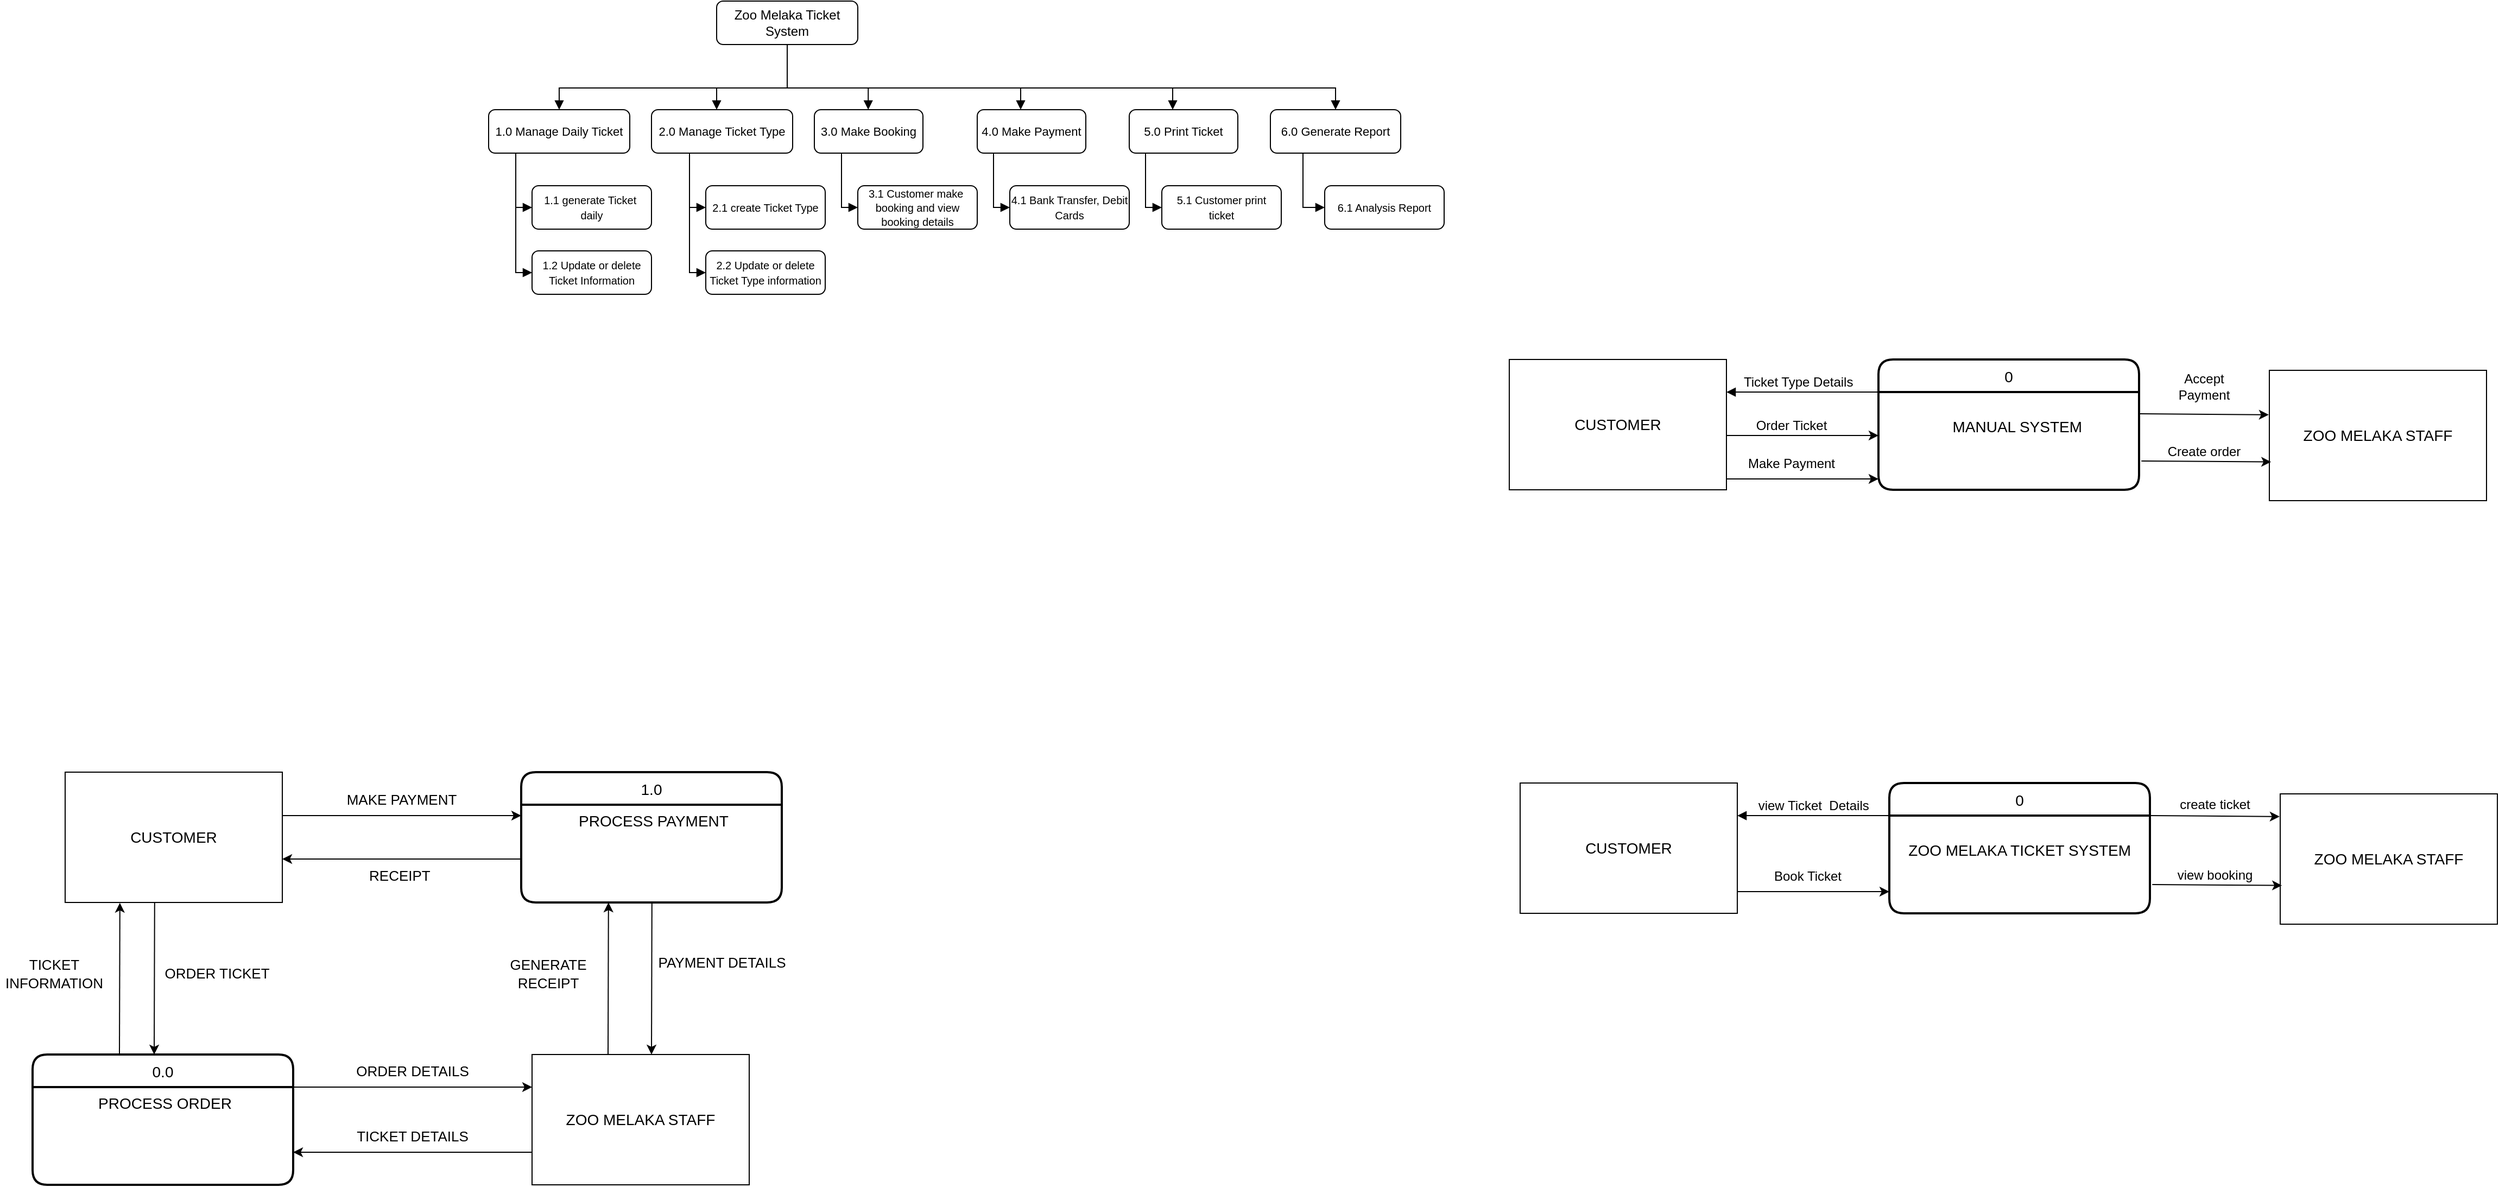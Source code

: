 <mxfile version="16.2.7" type="github">
  <diagram id="TOsZEdzZp91fuENZdWgG" name="Page-1">
    <mxGraphModel dx="2588" dy="969" grid="1" gridSize="10" guides="1" tooltips="1" connect="1" arrows="1" fold="1" page="1" pageScale="1" pageWidth="850" pageHeight="1100" math="0" shadow="0">
      <root>
        <mxCell id="0" />
        <mxCell id="1" parent="0" />
        <mxCell id="eIKXC1qmkzRRXaIxY2Rm-1" value="Zoo Melaka Ticket System" style="rounded=1;whiteSpace=wrap;html=1;" parent="1" vertex="1">
          <mxGeometry x="270" y="30" width="130" height="40" as="geometry" />
        </mxCell>
        <mxCell id="eIKXC1qmkzRRXaIxY2Rm-6" value="&lt;font style=&quot;font-size: 11px&quot;&gt;6.0 Generate Report&lt;/font&gt;" style="whiteSpace=wrap;html=1;align=center;verticalAlign=middle;treeFolding=1;treeMoving=1;newEdgeStyle={&quot;edgeStyle&quot;:&quot;elbowEdgeStyle&quot;,&quot;startArrow&quot;:&quot;none&quot;,&quot;endArrow&quot;:&quot;none&quot;};rounded=1;" parent="1" vertex="1">
          <mxGeometry x="780" y="130" width="120" height="40" as="geometry" />
        </mxCell>
        <mxCell id="eIKXC1qmkzRRXaIxY2Rm-7" value="" style="edgeStyle=elbowEdgeStyle;elbow=vertical;startArrow=none;endArrow=block;rounded=0;exitX=0.5;exitY=1;exitDx=0;exitDy=0;endFill=1;" parent="1" source="eIKXC1qmkzRRXaIxY2Rm-1" target="eIKXC1qmkzRRXaIxY2Rm-6" edge="1">
          <mxGeometry relative="1" as="geometry">
            <mxPoint x="375" y="100" as="sourcePoint" />
            <Array as="points">
              <mxPoint x="410" y="110" />
              <mxPoint x="780" y="110" />
              <mxPoint x="445" y="105" />
            </Array>
          </mxGeometry>
        </mxCell>
        <mxCell id="eIKXC1qmkzRRXaIxY2Rm-8" value="&lt;p style=&quot;line-height: 1.4&quot;&gt;&lt;font style=&quot;font-size: 11px&quot;&gt;4.0 Make Payment&lt;/font&gt;&lt;/p&gt;" style="whiteSpace=wrap;html=1;align=center;verticalAlign=middle;treeFolding=1;treeMoving=1;newEdgeStyle={&quot;edgeStyle&quot;:&quot;elbowEdgeStyle&quot;,&quot;startArrow&quot;:&quot;none&quot;,&quot;endArrow&quot;:&quot;none&quot;};rounded=1;" parent="1" vertex="1">
          <mxGeometry x="510" y="130" width="100" height="40" as="geometry" />
        </mxCell>
        <mxCell id="eIKXC1qmkzRRXaIxY2Rm-10" value="&lt;p style=&quot;line-height: 1.4&quot;&gt;&lt;font style=&quot;font-size: 11px&quot;&gt;3.0 Make Booking&lt;/font&gt;&lt;/p&gt;" style="whiteSpace=wrap;html=1;align=center;verticalAlign=middle;treeFolding=1;treeMoving=1;newEdgeStyle={&quot;edgeStyle&quot;:&quot;elbowEdgeStyle&quot;,&quot;startArrow&quot;:&quot;none&quot;,&quot;endArrow&quot;:&quot;none&quot;};rounded=1;" parent="1" vertex="1">
          <mxGeometry x="360" y="130" width="100" height="40" as="geometry" />
        </mxCell>
        <mxCell id="eIKXC1qmkzRRXaIxY2Rm-11" value="" style="elbow=vertical;startArrow=none;endArrow=block;rounded=0;endFill=1;" parent="1" edge="1">
          <mxGeometry relative="1" as="geometry">
            <mxPoint x="409.62" y="110" as="sourcePoint" />
            <mxPoint x="409.62" y="130" as="targetPoint" />
          </mxGeometry>
        </mxCell>
        <mxCell id="eIKXC1qmkzRRXaIxY2Rm-12" value="&lt;p style=&quot;line-height: 1.4&quot;&gt;&lt;font style=&quot;font-size: 11px&quot;&gt;2.0 Manage Ticket Type&lt;/font&gt;&lt;/p&gt;" style="whiteSpace=wrap;html=1;align=center;verticalAlign=middle;treeFolding=1;treeMoving=1;newEdgeStyle={&quot;edgeStyle&quot;:&quot;elbowEdgeStyle&quot;,&quot;startArrow&quot;:&quot;none&quot;,&quot;endArrow&quot;:&quot;none&quot;};rounded=1;" parent="1" vertex="1">
          <mxGeometry x="210" y="130" width="130" height="40" as="geometry" />
        </mxCell>
        <mxCell id="eIKXC1qmkzRRXaIxY2Rm-13" value="" style="elbow=vertical;startArrow=none;endArrow=block;rounded=0;endFill=1;" parent="1" edge="1">
          <mxGeometry relative="1" as="geometry">
            <mxPoint x="270.0" y="110.0" as="sourcePoint" />
            <mxPoint x="270.0" y="130.0" as="targetPoint" />
          </mxGeometry>
        </mxCell>
        <mxCell id="eIKXC1qmkzRRXaIxY2Rm-14" value="&lt;p style=&quot;line-height: 1.4&quot;&gt;&lt;font style=&quot;font-size: 11px&quot;&gt;1.0 Manage Daily Ticket&lt;/font&gt;&lt;/p&gt;" style="whiteSpace=wrap;html=1;align=center;verticalAlign=middle;treeFolding=1;treeMoving=1;newEdgeStyle={&quot;edgeStyle&quot;:&quot;elbowEdgeStyle&quot;,&quot;startArrow&quot;:&quot;none&quot;,&quot;endArrow&quot;:&quot;none&quot;};rounded=1;" parent="1" vertex="1">
          <mxGeometry x="60" y="130" width="130" height="40" as="geometry" />
        </mxCell>
        <mxCell id="eIKXC1qmkzRRXaIxY2Rm-16" value="" style="edgeStyle=elbowEdgeStyle;elbow=vertical;startArrow=none;endArrow=block;rounded=0;fontSize=11;exitX=0.5;exitY=1;exitDx=0;exitDy=0;endFill=1;" parent="1" source="eIKXC1qmkzRRXaIxY2Rm-1" target="eIKXC1qmkzRRXaIxY2Rm-14" edge="1">
          <mxGeometry relative="1" as="geometry">
            <mxPoint x="309.52" y="70.0" as="sourcePoint" />
            <mxPoint x="-60" y="130" as="targetPoint" />
            <Array as="points">
              <mxPoint x="330" y="110" />
              <mxPoint x="370" y="110" />
              <mxPoint x="310" y="110" />
              <mxPoint x="240" y="110" />
              <mxPoint x="220" y="100" />
            </Array>
          </mxGeometry>
        </mxCell>
        <mxCell id="eIKXC1qmkzRRXaIxY2Rm-18" value="&lt;font style=&quot;font-size: 10px&quot;&gt;4.1 Bank Transfer, Debit Cards&lt;/font&gt;" style="whiteSpace=wrap;html=1;align=center;verticalAlign=middle;treeFolding=1;treeMoving=1;newEdgeStyle={&quot;edgeStyle&quot;:&quot;elbowEdgeStyle&quot;,&quot;startArrow&quot;:&quot;none&quot;,&quot;endArrow&quot;:&quot;none&quot;};rounded=1;fontSize=11;" parent="1" vertex="1">
          <mxGeometry x="540" y="200" width="110" height="40" as="geometry" />
        </mxCell>
        <mxCell id="eIKXC1qmkzRRXaIxY2Rm-20" value="&lt;font style=&quot;font-size: 10px&quot;&gt;6.1 Analysis Report&lt;/font&gt;" style="whiteSpace=wrap;html=1;align=center;verticalAlign=middle;treeFolding=1;treeMoving=1;newEdgeStyle={&quot;edgeStyle&quot;:&quot;elbowEdgeStyle&quot;,&quot;startArrow&quot;:&quot;none&quot;,&quot;endArrow&quot;:&quot;none&quot;};rounded=1;fontSize=11;" parent="1" vertex="1">
          <mxGeometry x="830" y="200" width="110" height="40" as="geometry" />
        </mxCell>
        <mxCell id="eIKXC1qmkzRRXaIxY2Rm-21" value="" style="edgeStyle=elbowEdgeStyle;elbow=vertical;startArrow=none;endArrow=block;rounded=0;fontSize=11;endFill=1;" parent="1" edge="1">
          <mxGeometry relative="1" as="geometry">
            <mxPoint x="810" y="170" as="sourcePoint" />
            <mxPoint x="830" y="220" as="targetPoint" />
            <Array as="points">
              <mxPoint x="790" y="220" />
            </Array>
          </mxGeometry>
        </mxCell>
        <mxCell id="eIKXC1qmkzRRXaIxY2Rm-22" value="&lt;font style=&quot;font-size: 10px&quot;&gt;3.1 Customer make&amp;nbsp; booking and view booking details&lt;/font&gt;" style="whiteSpace=wrap;html=1;align=center;verticalAlign=middle;treeFolding=1;treeMoving=1;newEdgeStyle={&quot;edgeStyle&quot;:&quot;elbowEdgeStyle&quot;,&quot;startArrow&quot;:&quot;none&quot;,&quot;endArrow&quot;:&quot;none&quot;};rounded=1;fontSize=11;" parent="1" vertex="1">
          <mxGeometry x="400" y="200" width="110" height="40" as="geometry" />
        </mxCell>
        <mxCell id="eIKXC1qmkzRRXaIxY2Rm-23" value="" style="elbow=vertical;startArrow=none;endArrow=block;rounded=0;endFill=1;" parent="1" edge="1">
          <mxGeometry relative="1" as="geometry">
            <mxPoint x="550" y="110" as="sourcePoint" />
            <mxPoint x="550" y="130" as="targetPoint" />
            <Array as="points">
              <mxPoint x="550" y="120" />
            </Array>
          </mxGeometry>
        </mxCell>
        <mxCell id="eIKXC1qmkzRRXaIxY2Rm-24" value="" style="edgeStyle=elbowEdgeStyle;elbow=vertical;startArrow=none;endArrow=block;rounded=0;fontSize=11;endFill=1;" parent="1" edge="1">
          <mxGeometry relative="1" as="geometry">
            <mxPoint x="525.0" y="170" as="sourcePoint" />
            <mxPoint x="540" y="220" as="targetPoint" />
            <Array as="points">
              <mxPoint x="505" y="220" />
            </Array>
          </mxGeometry>
        </mxCell>
        <mxCell id="eIKXC1qmkzRRXaIxY2Rm-25" value="" style="edgeStyle=elbowEdgeStyle;elbow=vertical;startArrow=none;endArrow=block;rounded=0;fontSize=11;endFill=1;" parent="1" edge="1">
          <mxGeometry relative="1" as="geometry">
            <mxPoint x="385" y="170" as="sourcePoint" />
            <mxPoint x="400" y="220" as="targetPoint" />
            <Array as="points">
              <mxPoint x="365" y="220" />
            </Array>
          </mxGeometry>
        </mxCell>
        <mxCell id="eIKXC1qmkzRRXaIxY2Rm-29" value="&lt;p style=&quot;line-height: 1.4&quot;&gt;&lt;font style=&quot;font-size: 11px&quot;&gt;5.0 Print Ticket&lt;/font&gt;&lt;/p&gt;" style="whiteSpace=wrap;html=1;align=center;verticalAlign=middle;treeFolding=1;treeMoving=1;newEdgeStyle={&quot;edgeStyle&quot;:&quot;elbowEdgeStyle&quot;,&quot;startArrow&quot;:&quot;none&quot;,&quot;endArrow&quot;:&quot;none&quot;};rounded=1;" parent="1" vertex="1">
          <mxGeometry x="650" y="130" width="100" height="40" as="geometry" />
        </mxCell>
        <mxCell id="eIKXC1qmkzRRXaIxY2Rm-30" value="&lt;font style=&quot;font-size: 10px&quot;&gt;5.1 Customer print ticket&lt;/font&gt;" style="whiteSpace=wrap;html=1;align=center;verticalAlign=middle;treeFolding=1;treeMoving=1;newEdgeStyle={&quot;edgeStyle&quot;:&quot;elbowEdgeStyle&quot;,&quot;startArrow&quot;:&quot;none&quot;,&quot;endArrow&quot;:&quot;none&quot;};rounded=1;fontSize=11;" parent="1" vertex="1">
          <mxGeometry x="680" y="200" width="110" height="40" as="geometry" />
        </mxCell>
        <mxCell id="eIKXC1qmkzRRXaIxY2Rm-31" value="" style="edgeStyle=elbowEdgeStyle;elbow=vertical;startArrow=none;endArrow=block;rounded=0;fontSize=11;endFill=1;" parent="1" edge="1">
          <mxGeometry relative="1" as="geometry">
            <mxPoint x="665" y="170" as="sourcePoint" />
            <mxPoint x="680" y="220" as="targetPoint" />
            <Array as="points">
              <mxPoint x="645" y="220" />
            </Array>
          </mxGeometry>
        </mxCell>
        <mxCell id="eIKXC1qmkzRRXaIxY2Rm-32" value="" style="elbow=vertical;startArrow=none;endArrow=block;rounded=0;endFill=1;" parent="1" edge="1">
          <mxGeometry relative="1" as="geometry">
            <mxPoint x="690" y="110.0" as="sourcePoint" />
            <mxPoint x="690" y="130.0" as="targetPoint" />
            <Array as="points">
              <mxPoint x="690" y="120" />
            </Array>
          </mxGeometry>
        </mxCell>
        <mxCell id="eIKXC1qmkzRRXaIxY2Rm-33" value="&lt;font style=&quot;font-size: 10px&quot;&gt;2.1 create Ticket Type&lt;/font&gt;" style="whiteSpace=wrap;html=1;align=center;verticalAlign=middle;treeFolding=1;treeMoving=1;newEdgeStyle={&quot;edgeStyle&quot;:&quot;elbowEdgeStyle&quot;,&quot;startArrow&quot;:&quot;none&quot;,&quot;endArrow&quot;:&quot;none&quot;};rounded=1;fontSize=11;" parent="1" vertex="1">
          <mxGeometry x="260" y="200" width="110" height="40" as="geometry" />
        </mxCell>
        <mxCell id="eIKXC1qmkzRRXaIxY2Rm-35" value="&lt;font style=&quot;font-size: 10px&quot;&gt;2.2 Update or delete Ticket Type information&lt;/font&gt;" style="whiteSpace=wrap;html=1;align=center;verticalAlign=middle;treeFolding=1;treeMoving=1;newEdgeStyle={&quot;edgeStyle&quot;:&quot;elbowEdgeStyle&quot;,&quot;startArrow&quot;:&quot;none&quot;,&quot;endArrow&quot;:&quot;none&quot;};rounded=1;fontSize=11;" parent="1" vertex="1">
          <mxGeometry x="260" y="260" width="110" height="40" as="geometry" />
        </mxCell>
        <mxCell id="eIKXC1qmkzRRXaIxY2Rm-36" value="" style="edgeStyle=elbowEdgeStyle;elbow=vertical;startArrow=none;endArrow=block;rounded=0;fontSize=11;endFill=1;" parent="1" edge="1">
          <mxGeometry relative="1" as="geometry">
            <mxPoint x="245" y="220" as="sourcePoint" />
            <mxPoint x="260" y="280" as="targetPoint" />
            <Array as="points">
              <mxPoint x="225" y="280" />
            </Array>
          </mxGeometry>
        </mxCell>
        <mxCell id="eIKXC1qmkzRRXaIxY2Rm-40" value="" style="edgeStyle=elbowEdgeStyle;elbow=vertical;startArrow=none;endArrow=block;rounded=0;fontSize=11;endFill=1;" parent="1" edge="1">
          <mxGeometry relative="1" as="geometry">
            <mxPoint x="245" y="170" as="sourcePoint" />
            <mxPoint x="260" y="220" as="targetPoint" />
            <Array as="points">
              <mxPoint x="225" y="220" />
            </Array>
          </mxGeometry>
        </mxCell>
        <mxCell id="eIKXC1qmkzRRXaIxY2Rm-43" value="" style="edgeStyle=elbowEdgeStyle;elbow=vertical;startArrow=none;endArrow=block;rounded=0;fontSize=11;endFill=1;" parent="1" edge="1">
          <mxGeometry relative="1" as="geometry">
            <mxPoint x="85" y="170" as="sourcePoint" />
            <mxPoint x="100" y="220" as="targetPoint" />
            <Array as="points">
              <mxPoint x="65" y="220" />
            </Array>
          </mxGeometry>
        </mxCell>
        <mxCell id="eIKXC1qmkzRRXaIxY2Rm-44" value="&lt;font style=&quot;font-size: 10px&quot;&gt;1.1 generate Ticket&amp;nbsp; daily&lt;/font&gt;" style="whiteSpace=wrap;html=1;align=center;verticalAlign=middle;treeFolding=1;treeMoving=1;newEdgeStyle={&quot;edgeStyle&quot;:&quot;elbowEdgeStyle&quot;,&quot;startArrow&quot;:&quot;none&quot;,&quot;endArrow&quot;:&quot;none&quot;};rounded=1;fontSize=11;" parent="1" vertex="1">
          <mxGeometry x="100" y="200" width="110" height="40" as="geometry" />
        </mxCell>
        <mxCell id="eIKXC1qmkzRRXaIxY2Rm-45" value="&lt;font style=&quot;font-size: 10px&quot;&gt;1.2 Update or delete Ticket Information&lt;/font&gt;" style="whiteSpace=wrap;html=1;align=center;verticalAlign=middle;treeFolding=1;treeMoving=1;newEdgeStyle={&quot;edgeStyle&quot;:&quot;elbowEdgeStyle&quot;,&quot;startArrow&quot;:&quot;none&quot;,&quot;endArrow&quot;:&quot;none&quot;};rounded=1;fontSize=11;" parent="1" vertex="1">
          <mxGeometry x="100" y="260" width="110" height="40" as="geometry" />
        </mxCell>
        <mxCell id="eIKXC1qmkzRRXaIxY2Rm-46" value="" style="edgeStyle=elbowEdgeStyle;elbow=vertical;startArrow=none;endArrow=block;rounded=0;fontSize=11;endFill=1;" parent="1" edge="1">
          <mxGeometry relative="1" as="geometry">
            <mxPoint x="85" y="220" as="sourcePoint" />
            <mxPoint x="100" y="280" as="targetPoint" />
            <Array as="points">
              <mxPoint x="65" y="280" />
            </Array>
          </mxGeometry>
        </mxCell>
        <mxCell id="DNsANZ6tWJD0aadf25Gj-4" value="0" style="swimlane;childLayout=stackLayout;horizontal=1;startSize=30;horizontalStack=0;rounded=1;fontSize=14;fontStyle=0;strokeWidth=2;resizeParent=0;resizeLast=1;shadow=0;dashed=0;align=center;labelBackgroundColor=#FFFFFF;" vertex="1" parent="1">
          <mxGeometry x="1340" y="360" width="240" height="120" as="geometry" />
        </mxCell>
        <mxCell id="DNsANZ6tWJD0aadf25Gj-5" value="&#xa;                MANUAL SYSTEM " style="align=left;strokeColor=none;fillColor=none;spacingLeft=4;fontSize=14;verticalAlign=top;resizable=0;rotatable=0;part=1;rounded=1;labelBackgroundColor=#FFFFFF;" vertex="1" parent="DNsANZ6tWJD0aadf25Gj-4">
          <mxGeometry y="30" width="240" height="90" as="geometry" />
        </mxCell>
        <mxCell id="DNsANZ6tWJD0aadf25Gj-7" value="CUSTOMER" style="rounded=0;whiteSpace=wrap;html=1;labelBackgroundColor=#FFFFFF;fontSize=14;" vertex="1" parent="1">
          <mxGeometry x="1000" y="360" width="200" height="120" as="geometry" />
        </mxCell>
        <mxCell id="DNsANZ6tWJD0aadf25Gj-8" value="ZOO MELAKA STAFF" style="rounded=0;whiteSpace=wrap;html=1;labelBackgroundColor=#FFFFFF;fontSize=14;" vertex="1" parent="1">
          <mxGeometry x="1700" y="370" width="200" height="120" as="geometry" />
        </mxCell>
        <mxCell id="DNsANZ6tWJD0aadf25Gj-9" value="" style="endArrow=classic;html=1;rounded=0;fontSize=14;entryX=0.008;entryY=0.703;entryDx=0;entryDy=0;entryPerimeter=0;exitX=1.009;exitY=0.705;exitDx=0;exitDy=0;exitPerimeter=0;" edge="1" parent="1" source="DNsANZ6tWJD0aadf25Gj-5" target="DNsANZ6tWJD0aadf25Gj-8">
          <mxGeometry width="50" height="50" relative="1" as="geometry">
            <mxPoint x="1610" y="455" as="sourcePoint" />
            <mxPoint x="1660" y="405" as="targetPoint" />
          </mxGeometry>
        </mxCell>
        <mxCell id="DNsANZ6tWJD0aadf25Gj-11" value="&lt;font style=&quot;font-size: 12px&quot;&gt;Order Ticket&lt;/font&gt;" style="text;html=1;strokeColor=none;fillColor=none;align=center;verticalAlign=middle;whiteSpace=wrap;rounded=0;labelBackgroundColor=#FFFFFF;fontSize=14;" vertex="1" parent="1">
          <mxGeometry x="1210" y="415" width="100" height="10" as="geometry" />
        </mxCell>
        <mxCell id="DNsANZ6tWJD0aadf25Gj-14" value="Ticket Type Details" style="text;strokeColor=none;fillColor=none;align=left;verticalAlign=middle;spacingLeft=4;spacingRight=4;overflow=hidden;points=[[0,0.5],[1,0.5]];portConstraint=eastwest;rotatable=0;rounded=1;labelBackgroundColor=#FFFFFF;fontSize=12;" vertex="1" parent="1">
          <mxGeometry x="1210" y="370" width="120" height="20" as="geometry" />
        </mxCell>
        <mxCell id="DNsANZ6tWJD0aadf25Gj-15" value="" style="endArrow=classic;html=1;rounded=0;fontSize=14;entryX=0;entryY=0.889;entryDx=0;entryDy=0;entryPerimeter=0;" edge="1" parent="1" target="DNsANZ6tWJD0aadf25Gj-5">
          <mxGeometry width="50" height="50" relative="1" as="geometry">
            <mxPoint x="1200" y="470" as="sourcePoint" />
            <mxPoint x="1310" y="470" as="targetPoint" />
          </mxGeometry>
        </mxCell>
        <mxCell id="DNsANZ6tWJD0aadf25Gj-17" value="" style="endArrow=classic;html=1;rounded=0;fontSize=14;entryX=0;entryY=0.611;entryDx=0;entryDy=0;entryPerimeter=0;" edge="1" parent="1">
          <mxGeometry width="50" height="50" relative="1" as="geometry">
            <mxPoint x="1200.0" y="430.01" as="sourcePoint" />
            <mxPoint x="1340.0" y="430.0" as="targetPoint" />
          </mxGeometry>
        </mxCell>
        <mxCell id="DNsANZ6tWJD0aadf25Gj-18" value="" style="endArrow=none;html=1;rounded=0;fontSize=14;entryX=0;entryY=0.611;entryDx=0;entryDy=0;entryPerimeter=0;endFill=0;startArrow=block;startFill=1;" edge="1" parent="1">
          <mxGeometry width="50" height="50" relative="1" as="geometry">
            <mxPoint x="1200.0" y="390.01" as="sourcePoint" />
            <mxPoint x="1340.0" y="390.0" as="targetPoint" />
          </mxGeometry>
        </mxCell>
        <mxCell id="DNsANZ6tWJD0aadf25Gj-19" value="&lt;font style=&quot;font-size: 12px&quot;&gt;Make Payment&lt;/font&gt;" style="text;html=1;strokeColor=none;fillColor=none;align=center;verticalAlign=middle;whiteSpace=wrap;rounded=0;labelBackgroundColor=#FFFFFF;fontSize=14;" vertex="1" parent="1">
          <mxGeometry x="1210" y="450" width="100" height="10" as="geometry" />
        </mxCell>
        <mxCell id="DNsANZ6tWJD0aadf25Gj-20" value="Create order" style="text;html=1;strokeColor=none;fillColor=none;align=center;verticalAlign=middle;whiteSpace=wrap;rounded=0;labelBackgroundColor=#FFFFFF;fontSize=12;" vertex="1" parent="1">
          <mxGeometry x="1600" y="430" width="80" height="30" as="geometry" />
        </mxCell>
        <mxCell id="DNsANZ6tWJD0aadf25Gj-22" value="Accept Payment" style="text;html=1;strokeColor=none;fillColor=none;align=center;verticalAlign=middle;whiteSpace=wrap;rounded=0;labelBackgroundColor=#FFFFFF;fontSize=12;" vertex="1" parent="1">
          <mxGeometry x="1600" y="370" width="80" height="30" as="geometry" />
        </mxCell>
        <mxCell id="DNsANZ6tWJD0aadf25Gj-23" value="" style="endArrow=classic;html=1;rounded=0;fontSize=14;entryX=0.008;entryY=0.703;entryDx=0;entryDy=0;entryPerimeter=0;exitX=1.009;exitY=0.705;exitDx=0;exitDy=0;exitPerimeter=0;" edge="1" parent="1">
          <mxGeometry width="50" height="50" relative="1" as="geometry">
            <mxPoint x="1580.0" y="410.0" as="sourcePoint" />
            <mxPoint x="1699.44" y="410.91" as="targetPoint" />
          </mxGeometry>
        </mxCell>
        <mxCell id="DNsANZ6tWJD0aadf25Gj-24" value="0.0" style="swimlane;childLayout=stackLayout;horizontal=1;startSize=30;horizontalStack=0;rounded=1;fontSize=14;fontStyle=0;strokeWidth=2;resizeParent=0;resizeLast=1;shadow=0;dashed=0;align=center;labelBackgroundColor=#FFFFFF;" vertex="1" parent="1">
          <mxGeometry x="-360" y="1000" width="240" height="120" as="geometry" />
        </mxCell>
        <mxCell id="DNsANZ6tWJD0aadf25Gj-25" value="PROCESS ORDER" style="align=center;strokeColor=none;fillColor=none;spacingLeft=4;fontSize=14;verticalAlign=top;resizable=0;rotatable=0;part=1;rounded=1;labelBackgroundColor=#FFFFFF;" vertex="1" parent="DNsANZ6tWJD0aadf25Gj-24">
          <mxGeometry y="30" width="240" height="90" as="geometry" />
        </mxCell>
        <mxCell id="DNsANZ6tWJD0aadf25Gj-28" value="CUSTOMER" style="rounded=0;whiteSpace=wrap;html=1;labelBackgroundColor=#FFFFFF;fontSize=14;" vertex="1" parent="1">
          <mxGeometry x="-330" y="740" width="200" height="120" as="geometry" />
        </mxCell>
        <mxCell id="DNsANZ6tWJD0aadf25Gj-31" value="ZOO MELAKA STAFF" style="rounded=0;whiteSpace=wrap;html=1;labelBackgroundColor=#FFFFFF;fontSize=14;" vertex="1" parent="1">
          <mxGeometry x="100" y="1000" width="200" height="120" as="geometry" />
        </mxCell>
        <mxCell id="DNsANZ6tWJD0aadf25Gj-34" value="" style="endArrow=classic;html=1;rounded=0;fontSize=14;" edge="1" parent="1">
          <mxGeometry width="50" height="50" relative="1" as="geometry">
            <mxPoint x="-120" y="1030" as="sourcePoint" />
            <mxPoint x="100" y="1030" as="targetPoint" />
          </mxGeometry>
        </mxCell>
        <mxCell id="DNsANZ6tWJD0aadf25Gj-35" value="&lt;font style=&quot;font-size: 13px&quot;&gt;ORDER DETAILS&lt;/font&gt;" style="text;html=1;strokeColor=none;fillColor=none;align=center;verticalAlign=middle;whiteSpace=wrap;rounded=0;labelBackgroundColor=#FFFFFF;fontSize=14;" vertex="1" parent="1">
          <mxGeometry x="-70" y="1010" width="120" height="10" as="geometry" />
        </mxCell>
        <mxCell id="DNsANZ6tWJD0aadf25Gj-36" value="1.0" style="swimlane;childLayout=stackLayout;horizontal=1;startSize=30;horizontalStack=0;rounded=1;fontSize=14;fontStyle=0;strokeWidth=2;resizeParent=0;resizeLast=1;shadow=0;dashed=0;align=center;labelBackgroundColor=#FFFFFF;" vertex="1" parent="1">
          <mxGeometry x="90" y="740" width="240" height="120" as="geometry" />
        </mxCell>
        <mxCell id="DNsANZ6tWJD0aadf25Gj-37" value="PROCESS PAYMENT" style="align=center;strokeColor=none;fillColor=none;spacingLeft=4;fontSize=14;verticalAlign=top;resizable=0;rotatable=0;part=1;rounded=1;labelBackgroundColor=#FFFFFF;" vertex="1" parent="DNsANZ6tWJD0aadf25Gj-36">
          <mxGeometry y="30" width="240" height="90" as="geometry" />
        </mxCell>
        <mxCell id="DNsANZ6tWJD0aadf25Gj-38" value="" style="endArrow=classic;html=1;rounded=0;fontSize=14;exitX=0.412;exitY=1.003;exitDx=0;exitDy=0;exitPerimeter=0;" edge="1" parent="1" source="DNsANZ6tWJD0aadf25Gj-28">
          <mxGeometry width="50" height="50" relative="1" as="geometry">
            <mxPoint x="-300" y="920" as="sourcePoint" />
            <mxPoint x="-248" y="1000" as="targetPoint" />
          </mxGeometry>
        </mxCell>
        <mxCell id="DNsANZ6tWJD0aadf25Gj-39" value="" style="endArrow=classic;html=1;rounded=0;fontSize=14;" edge="1" parent="1">
          <mxGeometry width="50" height="50" relative="1" as="geometry">
            <mxPoint x="-130" y="780" as="sourcePoint" />
            <mxPoint x="90" y="780" as="targetPoint" />
          </mxGeometry>
        </mxCell>
        <mxCell id="DNsANZ6tWJD0aadf25Gj-40" value="" style="endArrow=classic;html=1;rounded=0;fontSize=14;exitX=0.412;exitY=1.003;exitDx=0;exitDy=0;exitPerimeter=0;" edge="1" parent="1">
          <mxGeometry width="50" height="50" relative="1" as="geometry">
            <mxPoint x="210.4" y="860.36" as="sourcePoint" />
            <mxPoint x="210" y="1000" as="targetPoint" />
          </mxGeometry>
        </mxCell>
        <mxCell id="DNsANZ6tWJD0aadf25Gj-41" value="&lt;span style=&quot;font-size: 13px&quot;&gt;ORDER TICKET&lt;/span&gt;" style="text;html=1;strokeColor=none;fillColor=none;align=center;verticalAlign=middle;whiteSpace=wrap;rounded=0;labelBackgroundColor=#FFFFFF;fontSize=14;" vertex="1" parent="1">
          <mxGeometry x="-240" y="920" width="100" height="10" as="geometry" />
        </mxCell>
        <mxCell id="DNsANZ6tWJD0aadf25Gj-42" value="&lt;span style=&quot;font-size: 13px&quot;&gt;MAKE PAYMENT&lt;/span&gt;" style="text;html=1;strokeColor=none;fillColor=none;align=center;verticalAlign=middle;whiteSpace=wrap;rounded=0;labelBackgroundColor=#FFFFFF;fontSize=14;" vertex="1" parent="1">
          <mxGeometry x="-80" y="760" width="120" height="10" as="geometry" />
        </mxCell>
        <mxCell id="DNsANZ6tWJD0aadf25Gj-43" value="&lt;span style=&quot;font-size: 13px&quot;&gt;PAYMENT DETAILS&lt;/span&gt;" style="text;html=1;strokeColor=none;fillColor=none;align=center;verticalAlign=middle;whiteSpace=wrap;rounded=0;labelBackgroundColor=#FFFFFF;fontSize=14;" vertex="1" parent="1">
          <mxGeometry x="210" y="910" width="130" height="10" as="geometry" />
        </mxCell>
        <mxCell id="DNsANZ6tWJD0aadf25Gj-44" value="" style="endArrow=none;html=1;rounded=0;fontSize=14;exitX=0.412;exitY=1.003;exitDx=0;exitDy=0;exitPerimeter=0;endFill=0;startArrow=classic;startFill=1;" edge="1" parent="1">
          <mxGeometry width="50" height="50" relative="1" as="geometry">
            <mxPoint x="170.4" y="860.0" as="sourcePoint" />
            <mxPoint x="170" y="999.64" as="targetPoint" />
          </mxGeometry>
        </mxCell>
        <mxCell id="DNsANZ6tWJD0aadf25Gj-46" style="edgeStyle=orthogonalEdgeStyle;rounded=0;orthogonalLoop=1;jettySize=auto;html=1;exitX=0.75;exitY=1;exitDx=0;exitDy=0;fontSize=13;startArrow=classic;startFill=1;endArrow=none;endFill=0;" edge="1" parent="1" source="DNsANZ6tWJD0aadf25Gj-45">
          <mxGeometry relative="1" as="geometry">
            <mxPoint x="130" y="930" as="targetPoint" />
          </mxGeometry>
        </mxCell>
        <mxCell id="DNsANZ6tWJD0aadf25Gj-45" value="&lt;span style=&quot;font-size: 13px&quot;&gt;GENERATE RECEIPT&lt;/span&gt;" style="text;html=1;strokeColor=none;fillColor=none;align=center;verticalAlign=middle;whiteSpace=wrap;rounded=0;labelBackgroundColor=#FFFFFF;fontSize=14;" vertex="1" parent="1">
          <mxGeometry x="70" y="920" width="90" height="10" as="geometry" />
        </mxCell>
        <mxCell id="DNsANZ6tWJD0aadf25Gj-47" value="" style="endArrow=none;html=1;rounded=0;fontSize=14;startArrow=classic;startFill=1;endFill=0;" edge="1" parent="1">
          <mxGeometry width="50" height="50" relative="1" as="geometry">
            <mxPoint x="-130" y="820" as="sourcePoint" />
            <mxPoint x="90" y="820" as="targetPoint" />
          </mxGeometry>
        </mxCell>
        <mxCell id="DNsANZ6tWJD0aadf25Gj-48" value="&lt;span style=&quot;font-size: 13px&quot;&gt;RECEIPT&amp;nbsp;&lt;/span&gt;" style="text;html=1;strokeColor=none;fillColor=none;align=center;verticalAlign=middle;whiteSpace=wrap;rounded=0;labelBackgroundColor=#FFFFFF;fontSize=14;" vertex="1" parent="1">
          <mxGeometry x="-80" y="830" width="120" height="10" as="geometry" />
        </mxCell>
        <mxCell id="DNsANZ6tWJD0aadf25Gj-49" value="" style="endArrow=none;html=1;rounded=0;fontSize=14;endFill=0;startArrow=classic;startFill=1;" edge="1" parent="1">
          <mxGeometry width="50" height="50" relative="1" as="geometry">
            <mxPoint x="-120" y="1090" as="sourcePoint" />
            <mxPoint x="100" y="1090" as="targetPoint" />
          </mxGeometry>
        </mxCell>
        <mxCell id="DNsANZ6tWJD0aadf25Gj-51" value="&lt;font style=&quot;font-size: 13px&quot;&gt;TICKET DETAILS&lt;/font&gt;" style="text;html=1;strokeColor=none;fillColor=none;align=center;verticalAlign=middle;whiteSpace=wrap;rounded=0;labelBackgroundColor=#FFFFFF;fontSize=14;" vertex="1" parent="1">
          <mxGeometry x="-70" y="1070" width="120" height="10" as="geometry" />
        </mxCell>
        <mxCell id="DNsANZ6tWJD0aadf25Gj-52" value="" style="endArrow=none;html=1;rounded=0;fontSize=14;exitX=0.412;exitY=1.003;exitDx=0;exitDy=0;exitPerimeter=0;endFill=0;startArrow=classic;startFill=1;" edge="1" parent="1">
          <mxGeometry width="50" height="50" relative="1" as="geometry">
            <mxPoint x="-279.6" y="860.36" as="sourcePoint" />
            <mxPoint x="-280" y="1000" as="targetPoint" />
          </mxGeometry>
        </mxCell>
        <mxCell id="DNsANZ6tWJD0aadf25Gj-53" value="&lt;span style=&quot;font-size: 13px&quot;&gt;TICKET INFORMATION&lt;/span&gt;" style="text;html=1;strokeColor=none;fillColor=none;align=center;verticalAlign=middle;whiteSpace=wrap;rounded=0;labelBackgroundColor=#FFFFFF;fontSize=14;" vertex="1" parent="1">
          <mxGeometry x="-390" y="920" width="100" height="10" as="geometry" />
        </mxCell>
        <mxCell id="DNsANZ6tWJD0aadf25Gj-54" value="0" style="swimlane;childLayout=stackLayout;horizontal=1;startSize=30;horizontalStack=0;rounded=1;fontSize=14;fontStyle=0;strokeWidth=2;resizeParent=0;resizeLast=1;shadow=0;dashed=0;align=center;labelBackgroundColor=#FFFFFF;" vertex="1" parent="1">
          <mxGeometry x="1350" y="750" width="240" height="120" as="geometry" />
        </mxCell>
        <mxCell id="DNsANZ6tWJD0aadf25Gj-55" value="&#xa;   ZOO MELAKA TICKET SYSTEM " style="align=left;strokeColor=none;fillColor=none;spacingLeft=4;fontSize=14;verticalAlign=top;resizable=0;rotatable=0;part=1;rounded=1;labelBackgroundColor=#FFFFFF;" vertex="1" parent="DNsANZ6tWJD0aadf25Gj-54">
          <mxGeometry y="30" width="240" height="90" as="geometry" />
        </mxCell>
        <mxCell id="DNsANZ6tWJD0aadf25Gj-56" value="CUSTOMER" style="rounded=0;whiteSpace=wrap;html=1;labelBackgroundColor=#FFFFFF;fontSize=14;" vertex="1" parent="1">
          <mxGeometry x="1010" y="750" width="200" height="120" as="geometry" />
        </mxCell>
        <mxCell id="DNsANZ6tWJD0aadf25Gj-57" value="ZOO MELAKA STAFF" style="rounded=0;whiteSpace=wrap;html=1;labelBackgroundColor=#FFFFFF;fontSize=14;" vertex="1" parent="1">
          <mxGeometry x="1710" y="760" width="200" height="120" as="geometry" />
        </mxCell>
        <mxCell id="DNsANZ6tWJD0aadf25Gj-58" value="" style="endArrow=classic;html=1;rounded=0;fontSize=14;entryX=0.008;entryY=0.703;entryDx=0;entryDy=0;entryPerimeter=0;exitX=1.009;exitY=0.705;exitDx=0;exitDy=0;exitPerimeter=0;" edge="1" parent="1" source="DNsANZ6tWJD0aadf25Gj-55" target="DNsANZ6tWJD0aadf25Gj-57">
          <mxGeometry width="50" height="50" relative="1" as="geometry">
            <mxPoint x="1620" y="845" as="sourcePoint" />
            <mxPoint x="1670" y="795" as="targetPoint" />
          </mxGeometry>
        </mxCell>
        <mxCell id="DNsANZ6tWJD0aadf25Gj-59" value="&lt;font style=&quot;font-size: 12px&quot;&gt;Book Ticket&lt;/font&gt;" style="text;html=1;strokeColor=none;fillColor=none;align=center;verticalAlign=middle;whiteSpace=wrap;rounded=0;labelBackgroundColor=#FFFFFF;fontSize=14;" vertex="1" parent="1">
          <mxGeometry x="1225" y="830" width="100" height="10" as="geometry" />
        </mxCell>
        <mxCell id="DNsANZ6tWJD0aadf25Gj-60" value=" view Ticket  Details" style="text;strokeColor=none;fillColor=none;align=left;verticalAlign=middle;spacingLeft=4;spacingRight=4;overflow=hidden;points=[[0,0.5],[1,0.5]];portConstraint=eastwest;rotatable=0;rounded=1;labelBackgroundColor=#FFFFFF;fontSize=12;" vertex="1" parent="1">
          <mxGeometry x="1220" y="760" width="120" height="20" as="geometry" />
        </mxCell>
        <mxCell id="DNsANZ6tWJD0aadf25Gj-62" value="" style="endArrow=classic;html=1;rounded=0;fontSize=14;entryX=0;entryY=0.611;entryDx=0;entryDy=0;entryPerimeter=0;" edge="1" parent="1">
          <mxGeometry width="50" height="50" relative="1" as="geometry">
            <mxPoint x="1210" y="850.01" as="sourcePoint" />
            <mxPoint x="1350" y="850.0" as="targetPoint" />
          </mxGeometry>
        </mxCell>
        <mxCell id="DNsANZ6tWJD0aadf25Gj-63" value="" style="endArrow=none;html=1;rounded=0;fontSize=14;entryX=0;entryY=0.611;entryDx=0;entryDy=0;entryPerimeter=0;endFill=0;startArrow=block;startFill=1;" edge="1" parent="1">
          <mxGeometry width="50" height="50" relative="1" as="geometry">
            <mxPoint x="1210" y="780.01" as="sourcePoint" />
            <mxPoint x="1350" y="780.0" as="targetPoint" />
          </mxGeometry>
        </mxCell>
        <mxCell id="DNsANZ6tWJD0aadf25Gj-65" value="view booking" style="text;html=1;strokeColor=none;fillColor=none;align=center;verticalAlign=middle;whiteSpace=wrap;rounded=0;labelBackgroundColor=#FFFFFF;fontSize=12;" vertex="1" parent="1">
          <mxGeometry x="1610" y="820" width="80" height="30" as="geometry" />
        </mxCell>
        <mxCell id="DNsANZ6tWJD0aadf25Gj-66" value="create ticket" style="text;html=1;strokeColor=none;fillColor=none;align=center;verticalAlign=middle;whiteSpace=wrap;rounded=0;labelBackgroundColor=#FFFFFF;fontSize=12;" vertex="1" parent="1">
          <mxGeometry x="1610" y="755" width="80" height="30" as="geometry" />
        </mxCell>
        <mxCell id="DNsANZ6tWJD0aadf25Gj-67" value="" style="endArrow=classic;html=1;rounded=0;fontSize=14;entryX=0.008;entryY=0.703;entryDx=0;entryDy=0;entryPerimeter=0;exitX=1.009;exitY=0.705;exitDx=0;exitDy=0;exitPerimeter=0;" edge="1" parent="1">
          <mxGeometry width="50" height="50" relative="1" as="geometry">
            <mxPoint x="1590" y="780.0" as="sourcePoint" />
            <mxPoint x="1709.44" y="780.91" as="targetPoint" />
          </mxGeometry>
        </mxCell>
      </root>
    </mxGraphModel>
  </diagram>
</mxfile>

